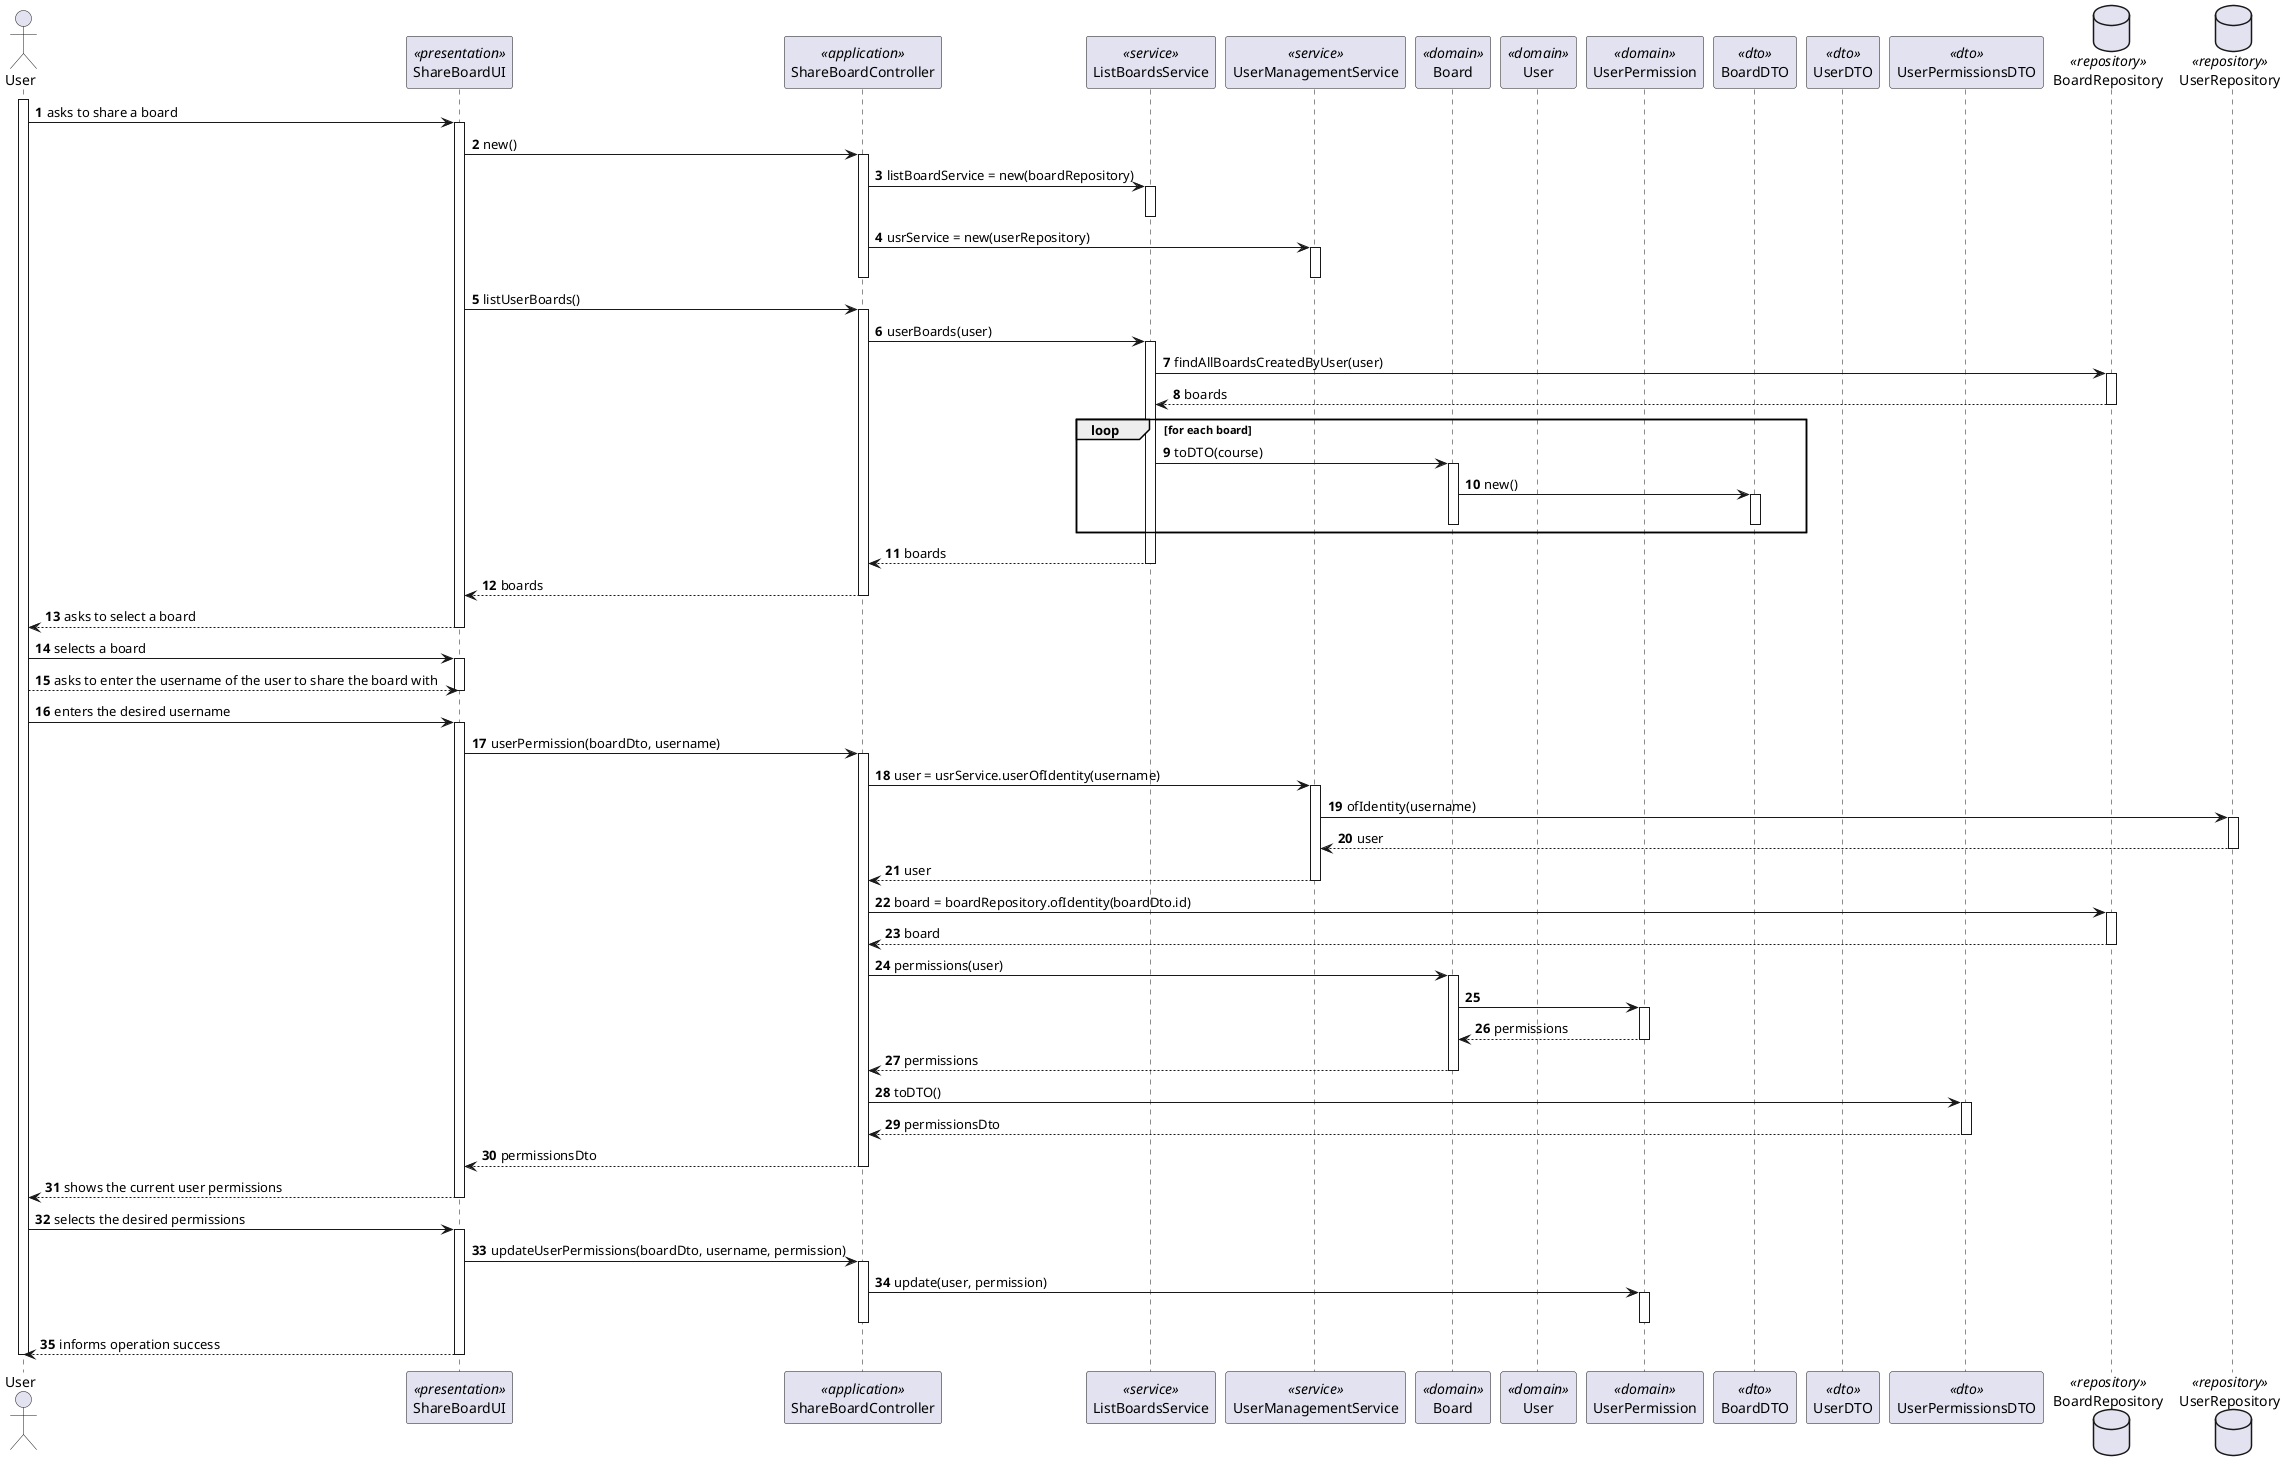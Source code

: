 @startuml US3004_SD
autonumber

actor "User" as U
participant "ShareBoardUI" as UI <<presentation>>
participant "ShareBoardController" as CTRL <<application>>
participant "ListBoardsService" as BOARDSRV <<service>>
participant "UserManagementService" as USRSRV <<service>>
participant "Board" as B <<domain>>
participant "User" as USER <<domain>>
participant "UserPermission" as PERM <<domain>>
participant "BoardDTO" as BDTO <<dto>>
participant "UserDTO" as USERDTO <<dto>>
participant "UserPermissionsDTO" as PERMDTO <<dto>>

database BoardRepository as BOARDREP <<repository>>
database UserRepository as USERREP <<repository>>

activate U

U -> UI : asks to share a board
activate UI
  UI -> CTRL : new()
  activate CTRL
    CTRL -> BOARDSRV : listBoardService = new(boardRepository)
    activate BOARDSRV
    deactivate BOARDSRV

    CTRL -> USRSRV : usrService = new(userRepository)
    activate USRSRV
    deactivate USRSRV
  deactivate CTRL

  UI -> CTRL : listUserBoards()
  activate CTRL
    CTRL -> BOARDSRV : userBoards(user)
    activate BOARDSRV
      BOARDSRV -> BOARDREP : findAllBoardsCreatedByUser(user)
      activate BOARDREP
         BOARDSRV <-- BOARDREP : boards
      deactivate BOARDREP

      loop for each board
        BOARDSRV -> B : toDTO(course)
        activate B
          B -> BDTO : new()
          activate BDTO
          deactivate BDTO
        deactivate B
      end loop

      CTRL <-- BOARDSRV : boards
    deactivate BOARDSRV
    UI <-- CTRL : boards
  deactivate CTRL

  U <-- UI : asks to select a board
deactivate UI

U -> UI : selects a board
activate UI
  UI <-- U : asks to enter the username of the user to share the board with
deactivate UI

U -> UI : enters the desired username
activate UI

  UI -> CTRL : userPermission(boardDto, username)
  activate CTRL

    CTRL -> USRSRV : user = usrService.userOfIdentity(username)
    activate USRSRV

      USRSRV -> USERREP : ofIdentity(username)
      activate USERREP
        USRSRV <-- USERREP : user
      deactivate USERREP

      CTRL <-- USRSRV : user
    deactivate USRSRV

    CTRL -> BOARDREP : board = boardRepository.ofIdentity(boardDto.id)
    activate BOARDREP
      CTRL <-- BOARDREP : board
    deactivate BOARDREP

    CTRL -> B : permissions(user)
    activate B
      B -> PERM
      activate PERM
        B <-- PERM : permissions
      deactivate PERM
      CTRL <-- B : permissions
    deactivate B

    CTRL -> PERMDTO : toDTO()
    activate PERMDTO
      CTRL <-- PERMDTO : permissionsDto
    deactivate PERMDTO

    UI <-- CTRL : permissionsDto
  deactivate CTRL

  U <-- UI : shows the current user permissions
deactivate UI

U -> UI : selects the desired permissions
activate UI
  UI -> CTRL : updateUserPermissions(boardDto, username, permission)
  activate CTRL
    CTRL -> PERM : update(user, permission)
    activate PERM
    deactivate PERM
  deactivate CTRL

  U <-- UI : informs operation success
deactivate UI

deactivate U

@enduml
